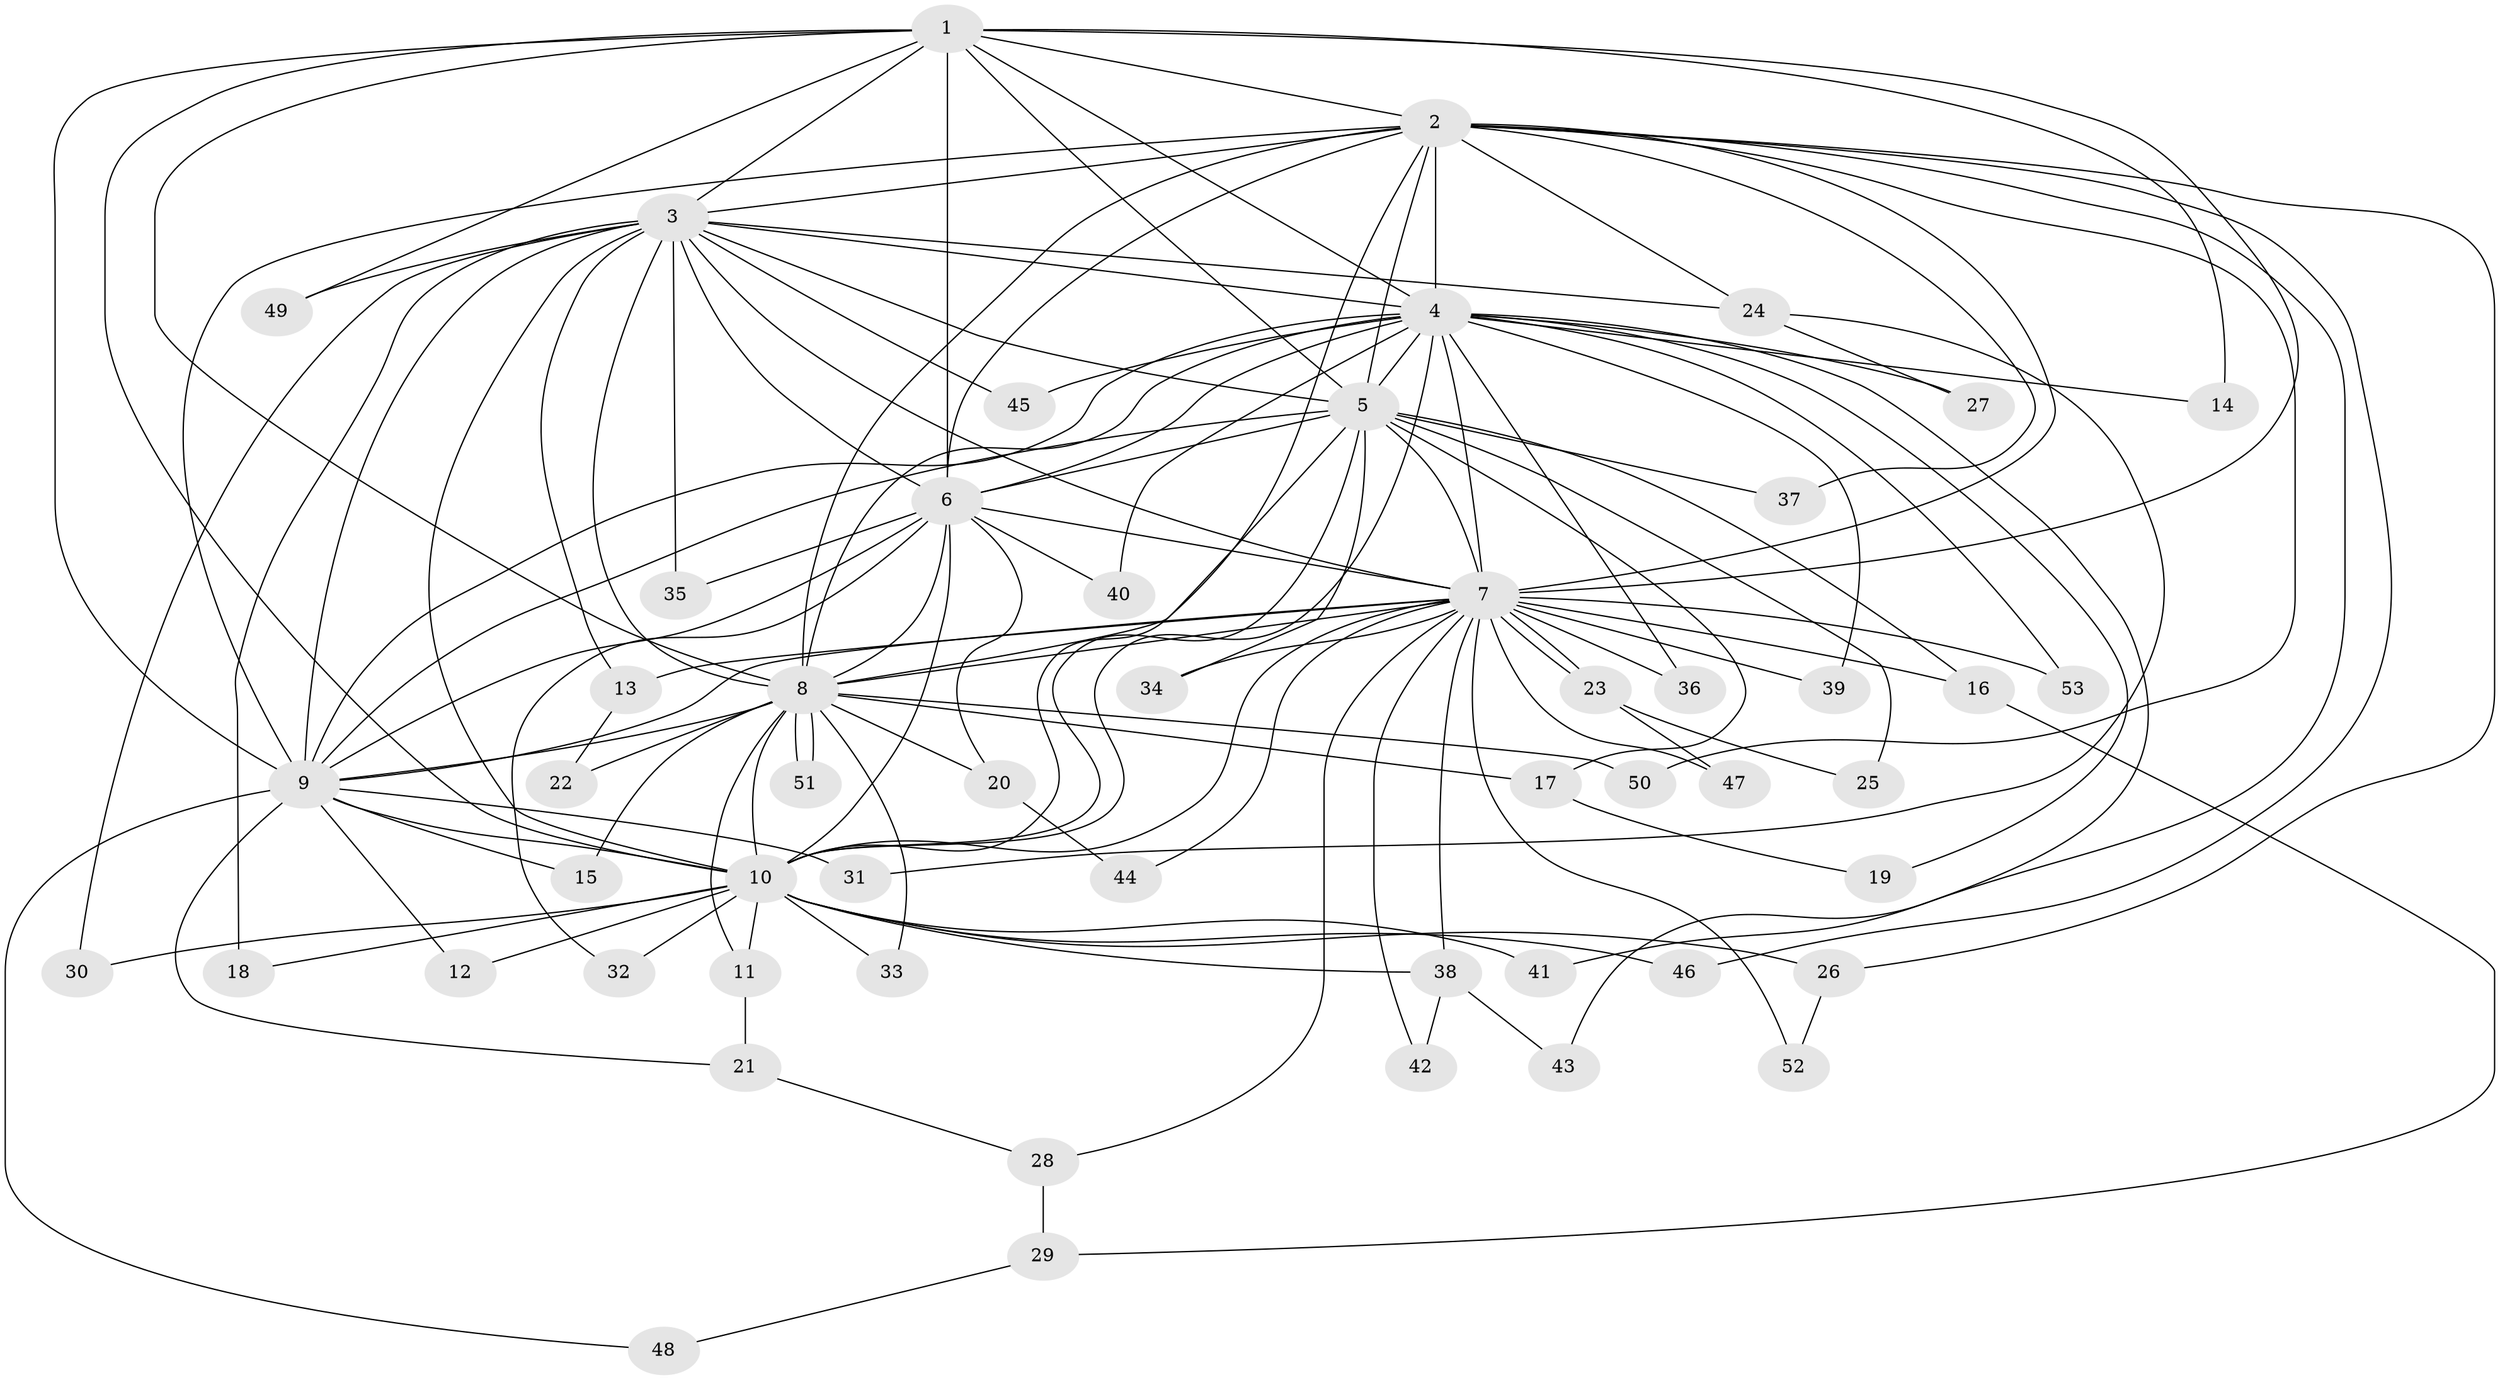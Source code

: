 // Generated by graph-tools (version 1.1) at 2025/01/03/09/25 03:01:34]
// undirected, 53 vertices, 131 edges
graph export_dot {
graph [start="1"]
  node [color=gray90,style=filled];
  1;
  2;
  3;
  4;
  5;
  6;
  7;
  8;
  9;
  10;
  11;
  12;
  13;
  14;
  15;
  16;
  17;
  18;
  19;
  20;
  21;
  22;
  23;
  24;
  25;
  26;
  27;
  28;
  29;
  30;
  31;
  32;
  33;
  34;
  35;
  36;
  37;
  38;
  39;
  40;
  41;
  42;
  43;
  44;
  45;
  46;
  47;
  48;
  49;
  50;
  51;
  52;
  53;
  1 -- 2;
  1 -- 3;
  1 -- 4;
  1 -- 5;
  1 -- 6;
  1 -- 7;
  1 -- 8;
  1 -- 9;
  1 -- 10;
  1 -- 14;
  1 -- 49;
  2 -- 3;
  2 -- 4;
  2 -- 5;
  2 -- 6;
  2 -- 7;
  2 -- 8;
  2 -- 9;
  2 -- 10;
  2 -- 24;
  2 -- 26;
  2 -- 37;
  2 -- 41;
  2 -- 46;
  2 -- 50;
  3 -- 4;
  3 -- 5;
  3 -- 6;
  3 -- 7;
  3 -- 8;
  3 -- 9;
  3 -- 10;
  3 -- 13;
  3 -- 18;
  3 -- 24;
  3 -- 30;
  3 -- 35;
  3 -- 45;
  3 -- 49;
  4 -- 5;
  4 -- 6;
  4 -- 7;
  4 -- 8;
  4 -- 9;
  4 -- 10;
  4 -- 14;
  4 -- 19;
  4 -- 27;
  4 -- 36;
  4 -- 39;
  4 -- 40;
  4 -- 43;
  4 -- 45;
  4 -- 53;
  5 -- 6;
  5 -- 7;
  5 -- 8;
  5 -- 9;
  5 -- 10;
  5 -- 16;
  5 -- 17;
  5 -- 25;
  5 -- 34;
  5 -- 37;
  6 -- 7;
  6 -- 8;
  6 -- 9;
  6 -- 10;
  6 -- 20;
  6 -- 32;
  6 -- 35;
  6 -- 40;
  7 -- 8;
  7 -- 9;
  7 -- 10;
  7 -- 13;
  7 -- 16;
  7 -- 23;
  7 -- 23;
  7 -- 28;
  7 -- 34;
  7 -- 36;
  7 -- 38;
  7 -- 39;
  7 -- 42;
  7 -- 44;
  7 -- 47;
  7 -- 52;
  7 -- 53;
  8 -- 9;
  8 -- 10;
  8 -- 11;
  8 -- 15;
  8 -- 17;
  8 -- 20;
  8 -- 22;
  8 -- 33;
  8 -- 50;
  8 -- 51;
  8 -- 51;
  9 -- 10;
  9 -- 12;
  9 -- 15;
  9 -- 21;
  9 -- 31;
  9 -- 48;
  10 -- 11;
  10 -- 12;
  10 -- 18;
  10 -- 26;
  10 -- 30;
  10 -- 32;
  10 -- 33;
  10 -- 38;
  10 -- 41;
  10 -- 46;
  11 -- 21;
  13 -- 22;
  16 -- 29;
  17 -- 19;
  20 -- 44;
  21 -- 28;
  23 -- 25;
  23 -- 47;
  24 -- 27;
  24 -- 31;
  26 -- 52;
  28 -- 29;
  29 -- 48;
  38 -- 42;
  38 -- 43;
}
